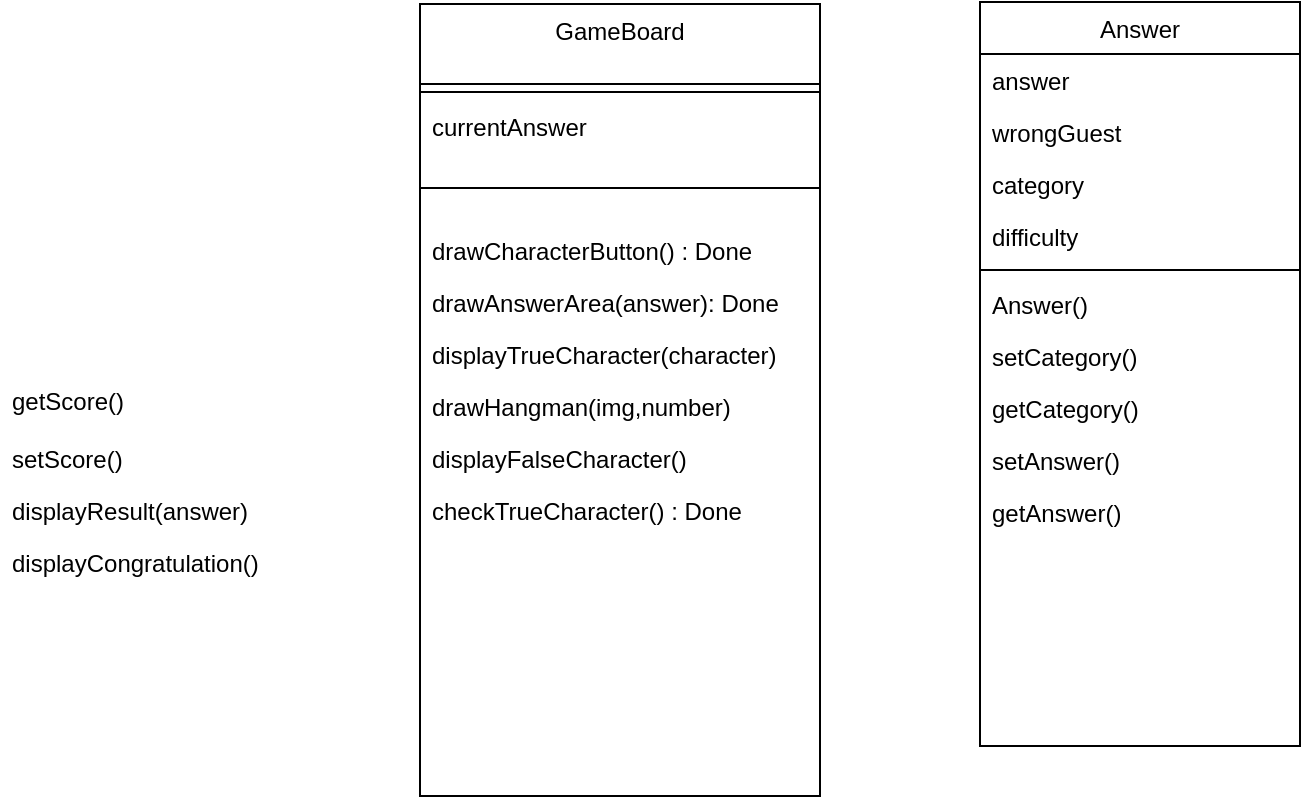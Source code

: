 <mxfile version="13.6.6" type="device"><diagram id="C5RBs43oDa-KdzZeNtuy" name="Page-1"><mxGraphModel dx="1935" dy="482" grid="1" gridSize="10" guides="1" tooltips="1" connect="1" arrows="1" fold="1" page="1" pageScale="1" pageWidth="827" pageHeight="1169" math="0" shadow="0"><root><mxCell id="WIyWlLk6GJQsqaUBKTNV-0"/><mxCell id="WIyWlLk6GJQsqaUBKTNV-1" parent="WIyWlLk6GJQsqaUBKTNV-0"/><mxCell id="zkfFHV4jXpPFQw0GAbJ--6" value="GameBoard" style="swimlane;fontStyle=0;align=center;verticalAlign=top;childLayout=stackLayout;horizontal=1;startSize=40;horizontalStack=0;resizeParent=1;resizeLast=0;collapsible=1;marginBottom=0;rounded=0;shadow=0;strokeWidth=1;" parent="WIyWlLk6GJQsqaUBKTNV-1" vertex="1"><mxGeometry x="190" y="170" width="200" height="396" as="geometry"><mxRectangle x="130" y="380" width="160" height="26" as="alternateBounds"/></mxGeometry></mxCell><mxCell id="zkfFHV4jXpPFQw0GAbJ--9" value="" style="line;html=1;strokeWidth=1;align=left;verticalAlign=middle;spacingTop=-1;spacingLeft=3;spacingRight=3;rotatable=0;labelPosition=right;points=[];portConstraint=eastwest;" parent="zkfFHV4jXpPFQw0GAbJ--6" vertex="1"><mxGeometry y="40" width="200" height="8" as="geometry"/></mxCell><mxCell id="l0kQzTgQ_bW_1vKq-t5k-117" value="currentAnswer" style="text;strokeColor=none;fillColor=none;align=left;verticalAlign=top;spacingLeft=4;spacingRight=4;overflow=hidden;rotatable=0;points=[[0,0.5],[1,0.5]];portConstraint=eastwest;" parent="zkfFHV4jXpPFQw0GAbJ--6" vertex="1"><mxGeometry y="48" width="200" height="26" as="geometry"/></mxCell><mxCell id="l0kQzTgQ_bW_1vKq-t5k-81" value="" style="line;html=1;strokeWidth=1;align=left;verticalAlign=middle;spacingTop=-1;spacingLeft=3;spacingRight=3;rotatable=0;labelPosition=right;points=[];portConstraint=eastwest;" parent="zkfFHV4jXpPFQw0GAbJ--6" vertex="1"><mxGeometry y="74" width="200" height="36" as="geometry"/></mxCell><mxCell id="l0kQzTgQ_bW_1vKq-t5k-29" value="drawCharacterButton() : Done" style="text;align=left;verticalAlign=top;spacingLeft=4;spacingRight=4;overflow=hidden;rotatable=0;points=[[0,0.5],[1,0.5]];portConstraint=eastwest;" parent="zkfFHV4jXpPFQw0GAbJ--6" vertex="1"><mxGeometry y="110" width="200" height="26" as="geometry"/></mxCell><mxCell id="zkfFHV4jXpPFQw0GAbJ--11" value="drawAnswerArea(answer): Done" style="text;align=left;verticalAlign=top;spacingLeft=4;spacingRight=4;overflow=hidden;rotatable=0;points=[[0,0.5],[1,0.5]];portConstraint=eastwest;" parent="zkfFHV4jXpPFQw0GAbJ--6" vertex="1"><mxGeometry y="136" width="200" height="26" as="geometry"/></mxCell><mxCell id="l0kQzTgQ_bW_1vKq-t5k-9" value="displayTrueCharacter(character)" style="text;align=left;verticalAlign=top;spacingLeft=4;spacingRight=4;overflow=hidden;rotatable=0;points=[[0,0.5],[1,0.5]];portConstraint=eastwest;" parent="zkfFHV4jXpPFQw0GAbJ--6" vertex="1"><mxGeometry y="162" width="200" height="26" as="geometry"/></mxCell><mxCell id="l0kQzTgQ_bW_1vKq-t5k-45" value="drawHangman(img,number)" style="text;align=left;verticalAlign=top;spacingLeft=4;spacingRight=4;overflow=hidden;rotatable=0;points=[[0,0.5],[1,0.5]];portConstraint=eastwest;" parent="zkfFHV4jXpPFQw0GAbJ--6" vertex="1"><mxGeometry y="188" width="200" height="26" as="geometry"/></mxCell><mxCell id="l0kQzTgQ_bW_1vKq-t5k-36" value="displayFalseCharacter()" style="text;align=left;verticalAlign=top;spacingLeft=4;spacingRight=4;overflow=hidden;rotatable=0;points=[[0,0.5],[1,0.5]];portConstraint=eastwest;" parent="zkfFHV4jXpPFQw0GAbJ--6" vertex="1"><mxGeometry y="214" width="200" height="26" as="geometry"/></mxCell><mxCell id="l0kQzTgQ_bW_1vKq-t5k-67" value="checkTrueCharacter() : Done" style="text;align=left;verticalAlign=top;spacingLeft=4;spacingRight=4;overflow=hidden;rotatable=0;points=[[0,0.5],[1,0.5]];portConstraint=eastwest;" parent="zkfFHV4jXpPFQw0GAbJ--6" vertex="1"><mxGeometry y="240" width="200" height="26" as="geometry"/></mxCell><mxCell id="l0kQzTgQ_bW_1vKq-t5k-46" value="Answer" style="swimlane;fontStyle=0;align=center;verticalAlign=top;childLayout=stackLayout;horizontal=1;startSize=26;horizontalStack=0;resizeParent=1;resizeLast=0;collapsible=1;marginBottom=0;rounded=0;shadow=0;strokeWidth=1;" parent="WIyWlLk6GJQsqaUBKTNV-1" vertex="1"><mxGeometry x="470" y="169" width="160" height="372" as="geometry"><mxRectangle x="340" y="380" width="170" height="26" as="alternateBounds"/></mxGeometry></mxCell><mxCell id="l0kQzTgQ_bW_1vKq-t5k-47" value="answer&#10;" style="text;align=left;verticalAlign=top;spacingLeft=4;spacingRight=4;overflow=hidden;rotatable=0;points=[[0,0.5],[1,0.5]];portConstraint=eastwest;" parent="l0kQzTgQ_bW_1vKq-t5k-46" vertex="1"><mxGeometry y="26" width="160" height="26" as="geometry"/></mxCell><mxCell id="l0kQzTgQ_bW_1vKq-t5k-70" value="wrongGuest" style="text;align=left;verticalAlign=top;spacingLeft=4;spacingRight=4;overflow=hidden;rotatable=0;points=[[0,0.5],[1,0.5]];portConstraint=eastwest;" parent="l0kQzTgQ_bW_1vKq-t5k-46" vertex="1"><mxGeometry y="52" width="160" height="26" as="geometry"/></mxCell><mxCell id="l0kQzTgQ_bW_1vKq-t5k-73" value="category" style="text;align=left;verticalAlign=top;spacingLeft=4;spacingRight=4;overflow=hidden;rotatable=0;points=[[0,0.5],[1,0.5]];portConstraint=eastwest;" parent="l0kQzTgQ_bW_1vKq-t5k-46" vertex="1"><mxGeometry y="78" width="160" height="26" as="geometry"/></mxCell><mxCell id="l0kQzTgQ_bW_1vKq-t5k-80" value="difficulty" style="text;align=left;verticalAlign=top;spacingLeft=4;spacingRight=4;overflow=hidden;rotatable=0;points=[[0,0.5],[1,0.5]];portConstraint=eastwest;" parent="l0kQzTgQ_bW_1vKq-t5k-46" vertex="1"><mxGeometry y="104" width="160" height="26" as="geometry"/></mxCell><mxCell id="l0kQzTgQ_bW_1vKq-t5k-48" value="" style="line;html=1;strokeWidth=1;align=left;verticalAlign=middle;spacingTop=-1;spacingLeft=3;spacingRight=3;rotatable=0;labelPosition=right;points=[];portConstraint=eastwest;" parent="l0kQzTgQ_bW_1vKq-t5k-46" vertex="1"><mxGeometry y="130" width="160" height="8" as="geometry"/></mxCell><mxCell id="l0kQzTgQ_bW_1vKq-t5k-49" value="Answer()" style="text;align=left;verticalAlign=top;spacingLeft=4;spacingRight=4;overflow=hidden;rotatable=0;points=[[0,0.5],[1,0.5]];portConstraint=eastwest;" parent="l0kQzTgQ_bW_1vKq-t5k-46" vertex="1"><mxGeometry y="138" width="160" height="26" as="geometry"/></mxCell><mxCell id="l0kQzTgQ_bW_1vKq-t5k-74" value="setCategory()" style="text;align=left;verticalAlign=top;spacingLeft=4;spacingRight=4;overflow=hidden;rotatable=0;points=[[0,0.5],[1,0.5]];portConstraint=eastwest;" parent="l0kQzTgQ_bW_1vKq-t5k-46" vertex="1"><mxGeometry y="164" width="160" height="26" as="geometry"/></mxCell><mxCell id="l0kQzTgQ_bW_1vKq-t5k-75" value="getCategory()" style="text;align=left;verticalAlign=top;spacingLeft=4;spacingRight=4;overflow=hidden;rotatable=0;points=[[0,0.5],[1,0.5]];portConstraint=eastwest;" parent="l0kQzTgQ_bW_1vKq-t5k-46" vertex="1"><mxGeometry y="190" width="160" height="26" as="geometry"/></mxCell><mxCell id="l0kQzTgQ_bW_1vKq-t5k-56" value="setAnswer()&#10;" style="text;align=left;verticalAlign=top;spacingLeft=4;spacingRight=4;overflow=hidden;rotatable=0;points=[[0,0.5],[1,0.5]];portConstraint=eastwest;" parent="l0kQzTgQ_bW_1vKq-t5k-46" vertex="1"><mxGeometry y="216" width="160" height="26" as="geometry"/></mxCell><mxCell id="l0kQzTgQ_bW_1vKq-t5k-57" value="getAnswer()&#10;" style="text;align=left;verticalAlign=top;spacingLeft=4;spacingRight=4;overflow=hidden;rotatable=0;points=[[0,0.5],[1,0.5]];portConstraint=eastwest;" parent="l0kQzTgQ_bW_1vKq-t5k-46" vertex="1"><mxGeometry y="242" width="160" height="26" as="geometry"/></mxCell><mxCell id="l0kQzTgQ_bW_1vKq-t5k-78" value="getScore()" style="text;align=left;verticalAlign=top;spacingLeft=4;spacingRight=4;overflow=hidden;rotatable=0;points=[[0,0.5],[1,0.5]];portConstraint=eastwest;" parent="WIyWlLk6GJQsqaUBKTNV-1" vertex="1"><mxGeometry x="-20" y="355" width="200" height="26" as="geometry"/></mxCell><mxCell id="l0kQzTgQ_bW_1vKq-t5k-79" value="setScore()" style="text;align=left;verticalAlign=top;spacingLeft=4;spacingRight=4;overflow=hidden;rotatable=0;points=[[0,0.5],[1,0.5]];portConstraint=eastwest;" parent="WIyWlLk6GJQsqaUBKTNV-1" vertex="1"><mxGeometry x="-20" y="384" width="200" height="26" as="geometry"/></mxCell><mxCell id="l0kQzTgQ_bW_1vKq-t5k-34" value="displayResult(answer)" style="text;align=left;verticalAlign=top;spacingLeft=4;spacingRight=4;overflow=hidden;rotatable=0;points=[[0,0.5],[1,0.5]];portConstraint=eastwest;" parent="WIyWlLk6GJQsqaUBKTNV-1" vertex="1"><mxGeometry x="-20" y="410" width="200" height="26" as="geometry"/></mxCell><mxCell id="l0kQzTgQ_bW_1vKq-t5k-59" value="displayCongratulation()" style="text;align=left;verticalAlign=top;spacingLeft=4;spacingRight=4;overflow=hidden;rotatable=0;points=[[0,0.5],[1,0.5]];portConstraint=eastwest;" parent="WIyWlLk6GJQsqaUBKTNV-1" vertex="1"><mxGeometry x="-20" y="436" width="200" height="26" as="geometry"/></mxCell></root></mxGraphModel></diagram></mxfile>
